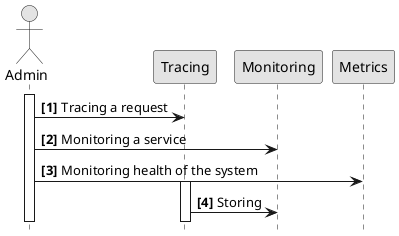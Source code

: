 @startuml
hide footbox
autonumber "<b>[0]"
skinparam monochrome true

actor Admin
participant Tracing 
participant Monitoring 
participant Metrics

activate Admin
Admin -> Tracing: Tracing a request
Admin -> Monitoring: Monitoring a service
Admin -> Metrics: Monitoring health of the system

activate Tracing
Tracing -> Monitoring: Storing 



@enduml

